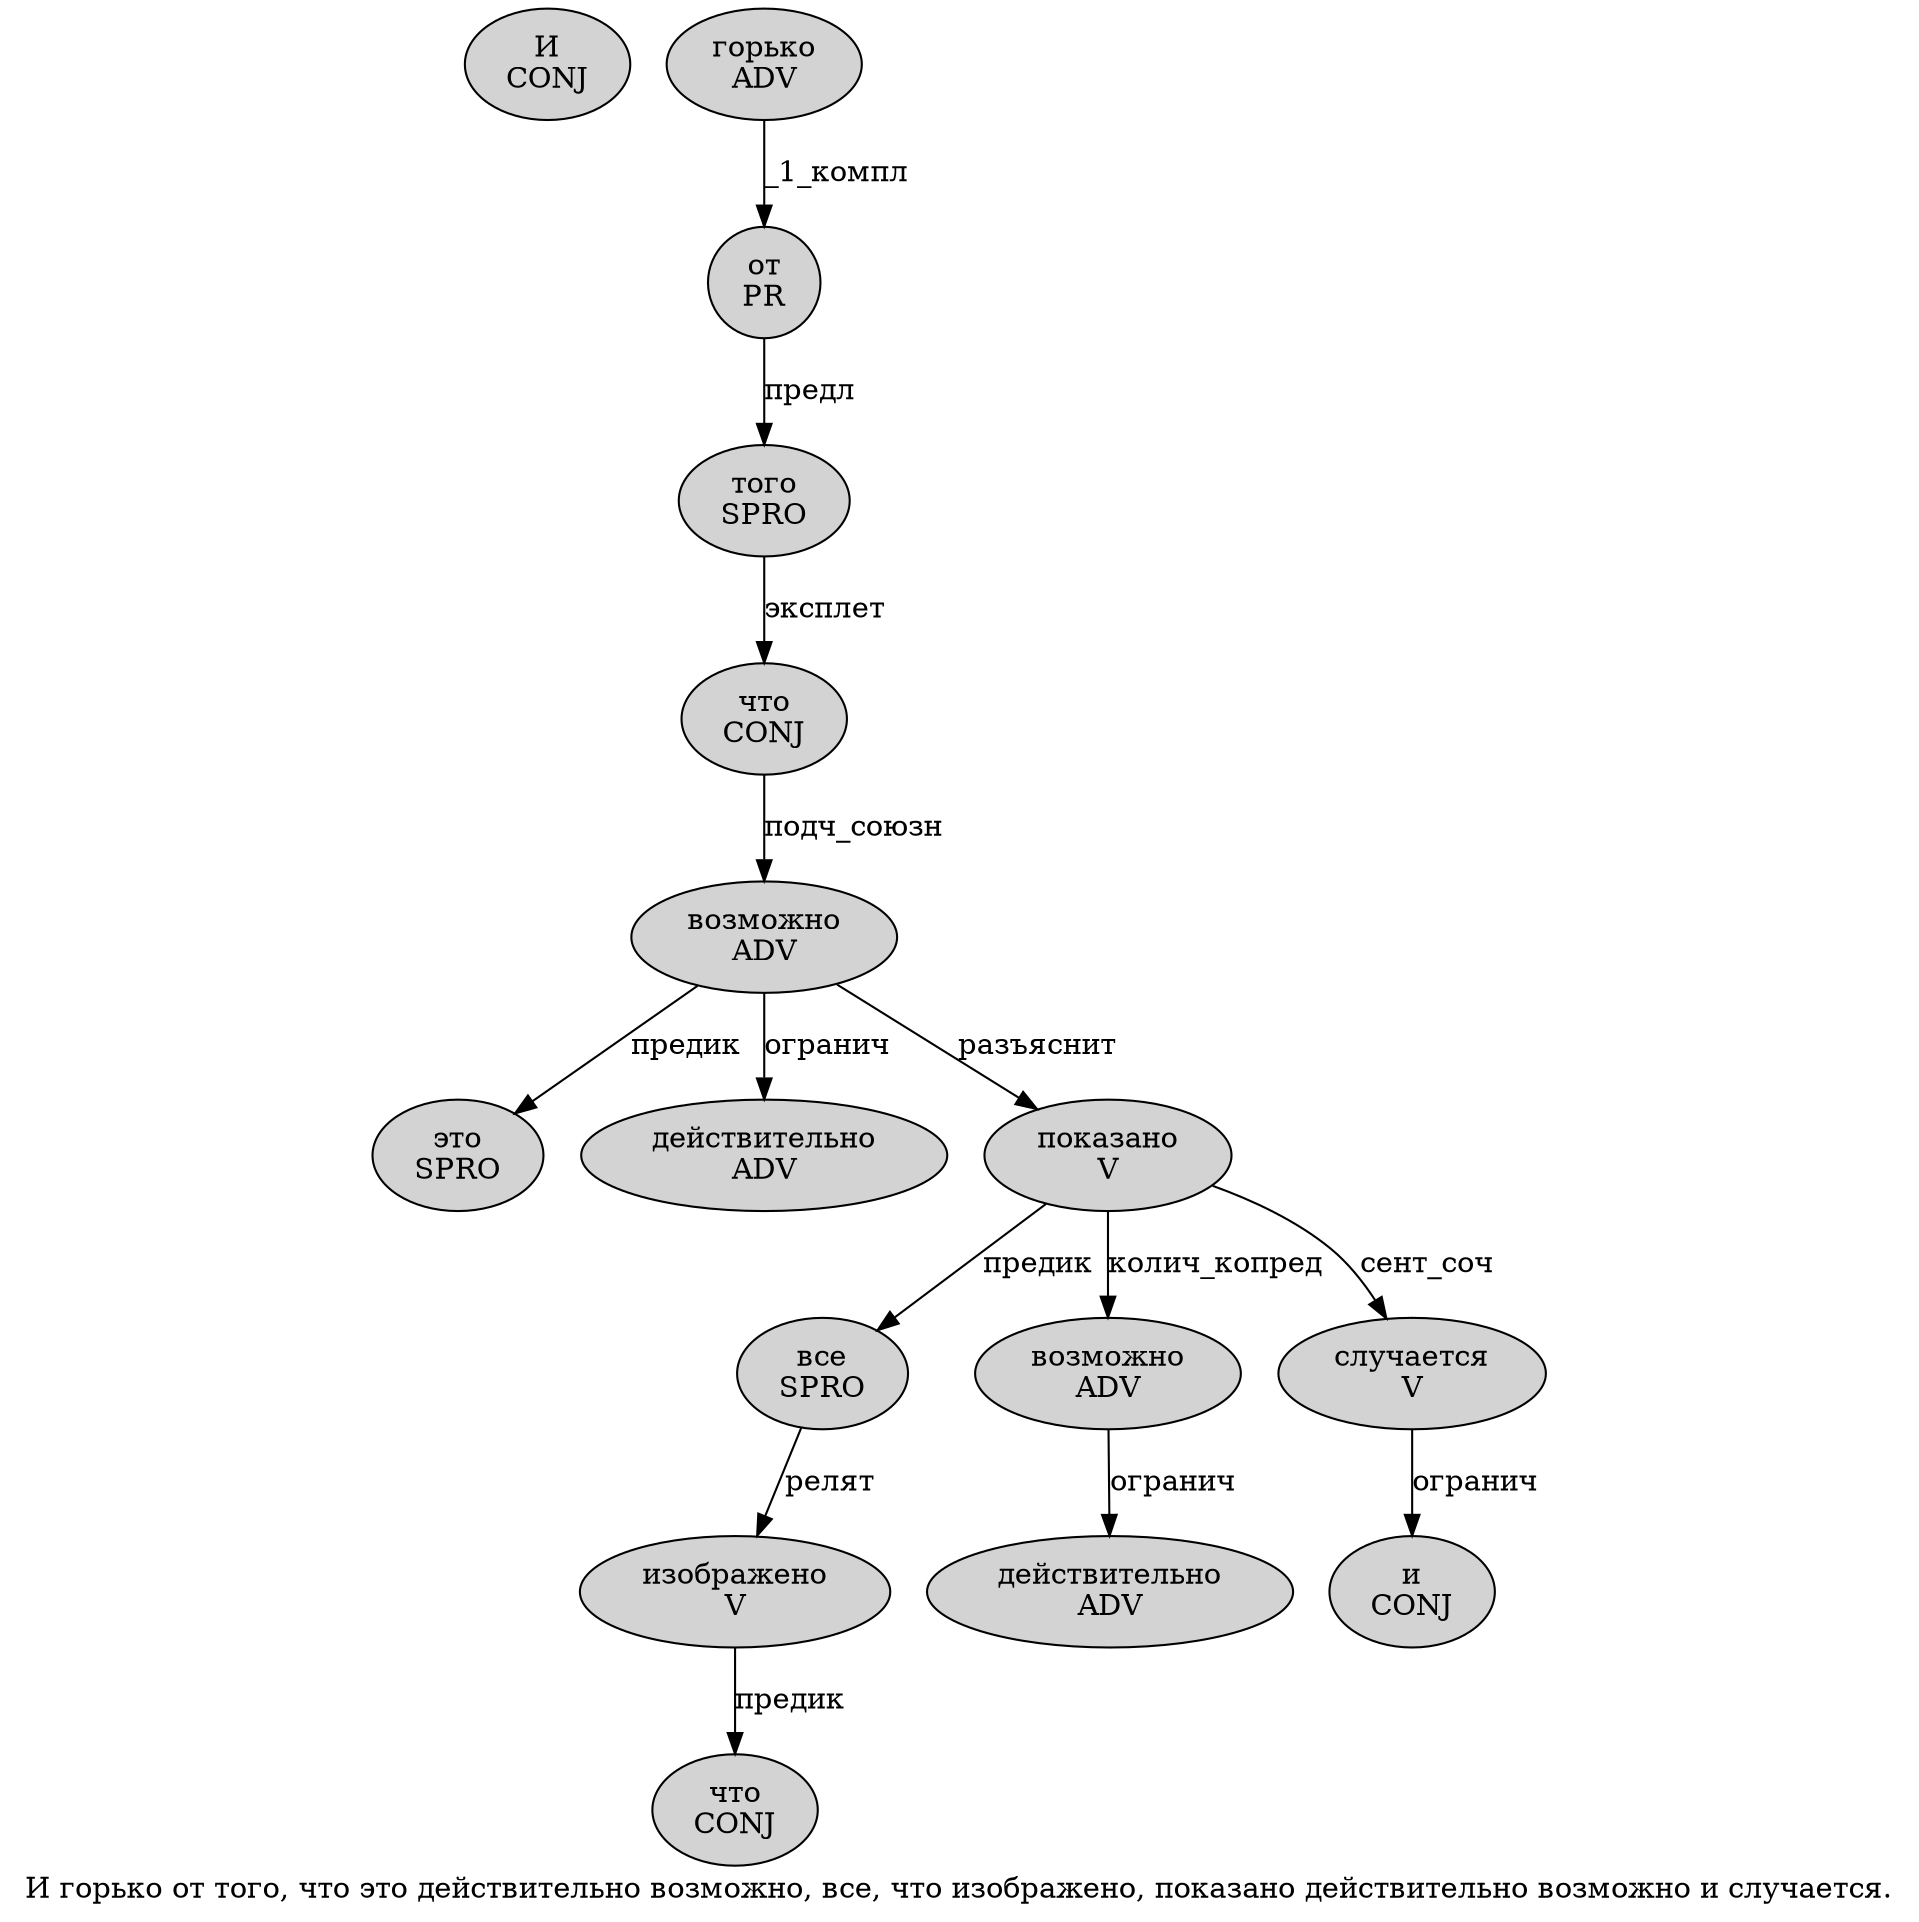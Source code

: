 digraph SENTENCE_51 {
	graph [label="И горько от того, что это действительно возможно, все, что изображено, показано действительно возможно и случается."]
	node [style=filled]
		0 [label="И
CONJ" color="" fillcolor=lightgray penwidth=1 shape=ellipse]
		1 [label="горько
ADV" color="" fillcolor=lightgray penwidth=1 shape=ellipse]
		2 [label="от
PR" color="" fillcolor=lightgray penwidth=1 shape=ellipse]
		3 [label="того
SPRO" color="" fillcolor=lightgray penwidth=1 shape=ellipse]
		5 [label="что
CONJ" color="" fillcolor=lightgray penwidth=1 shape=ellipse]
		6 [label="это
SPRO" color="" fillcolor=lightgray penwidth=1 shape=ellipse]
		7 [label="действительно
ADV" color="" fillcolor=lightgray penwidth=1 shape=ellipse]
		8 [label="возможно
ADV" color="" fillcolor=lightgray penwidth=1 shape=ellipse]
		10 [label="все
SPRO" color="" fillcolor=lightgray penwidth=1 shape=ellipse]
		12 [label="что
CONJ" color="" fillcolor=lightgray penwidth=1 shape=ellipse]
		13 [label="изображено
V" color="" fillcolor=lightgray penwidth=1 shape=ellipse]
		15 [label="показано
V" color="" fillcolor=lightgray penwidth=1 shape=ellipse]
		16 [label="действительно
ADV" color="" fillcolor=lightgray penwidth=1 shape=ellipse]
		17 [label="возможно
ADV" color="" fillcolor=lightgray penwidth=1 shape=ellipse]
		18 [label="и
CONJ" color="" fillcolor=lightgray penwidth=1 shape=ellipse]
		19 [label="случается
V" color="" fillcolor=lightgray penwidth=1 shape=ellipse]
			2 -> 3 [label="предл"]
			19 -> 18 [label="огранич"]
			10 -> 13 [label="релят"]
			13 -> 12 [label="предик"]
			5 -> 8 [label="подч_союзн"]
			3 -> 5 [label="эксплет"]
			15 -> 10 [label="предик"]
			15 -> 17 [label="колич_копред"]
			15 -> 19 [label="сент_соч"]
			1 -> 2 [label="_1_компл"]
			8 -> 6 [label="предик"]
			8 -> 7 [label="огранич"]
			8 -> 15 [label="разъяснит"]
			17 -> 16 [label="огранич"]
}